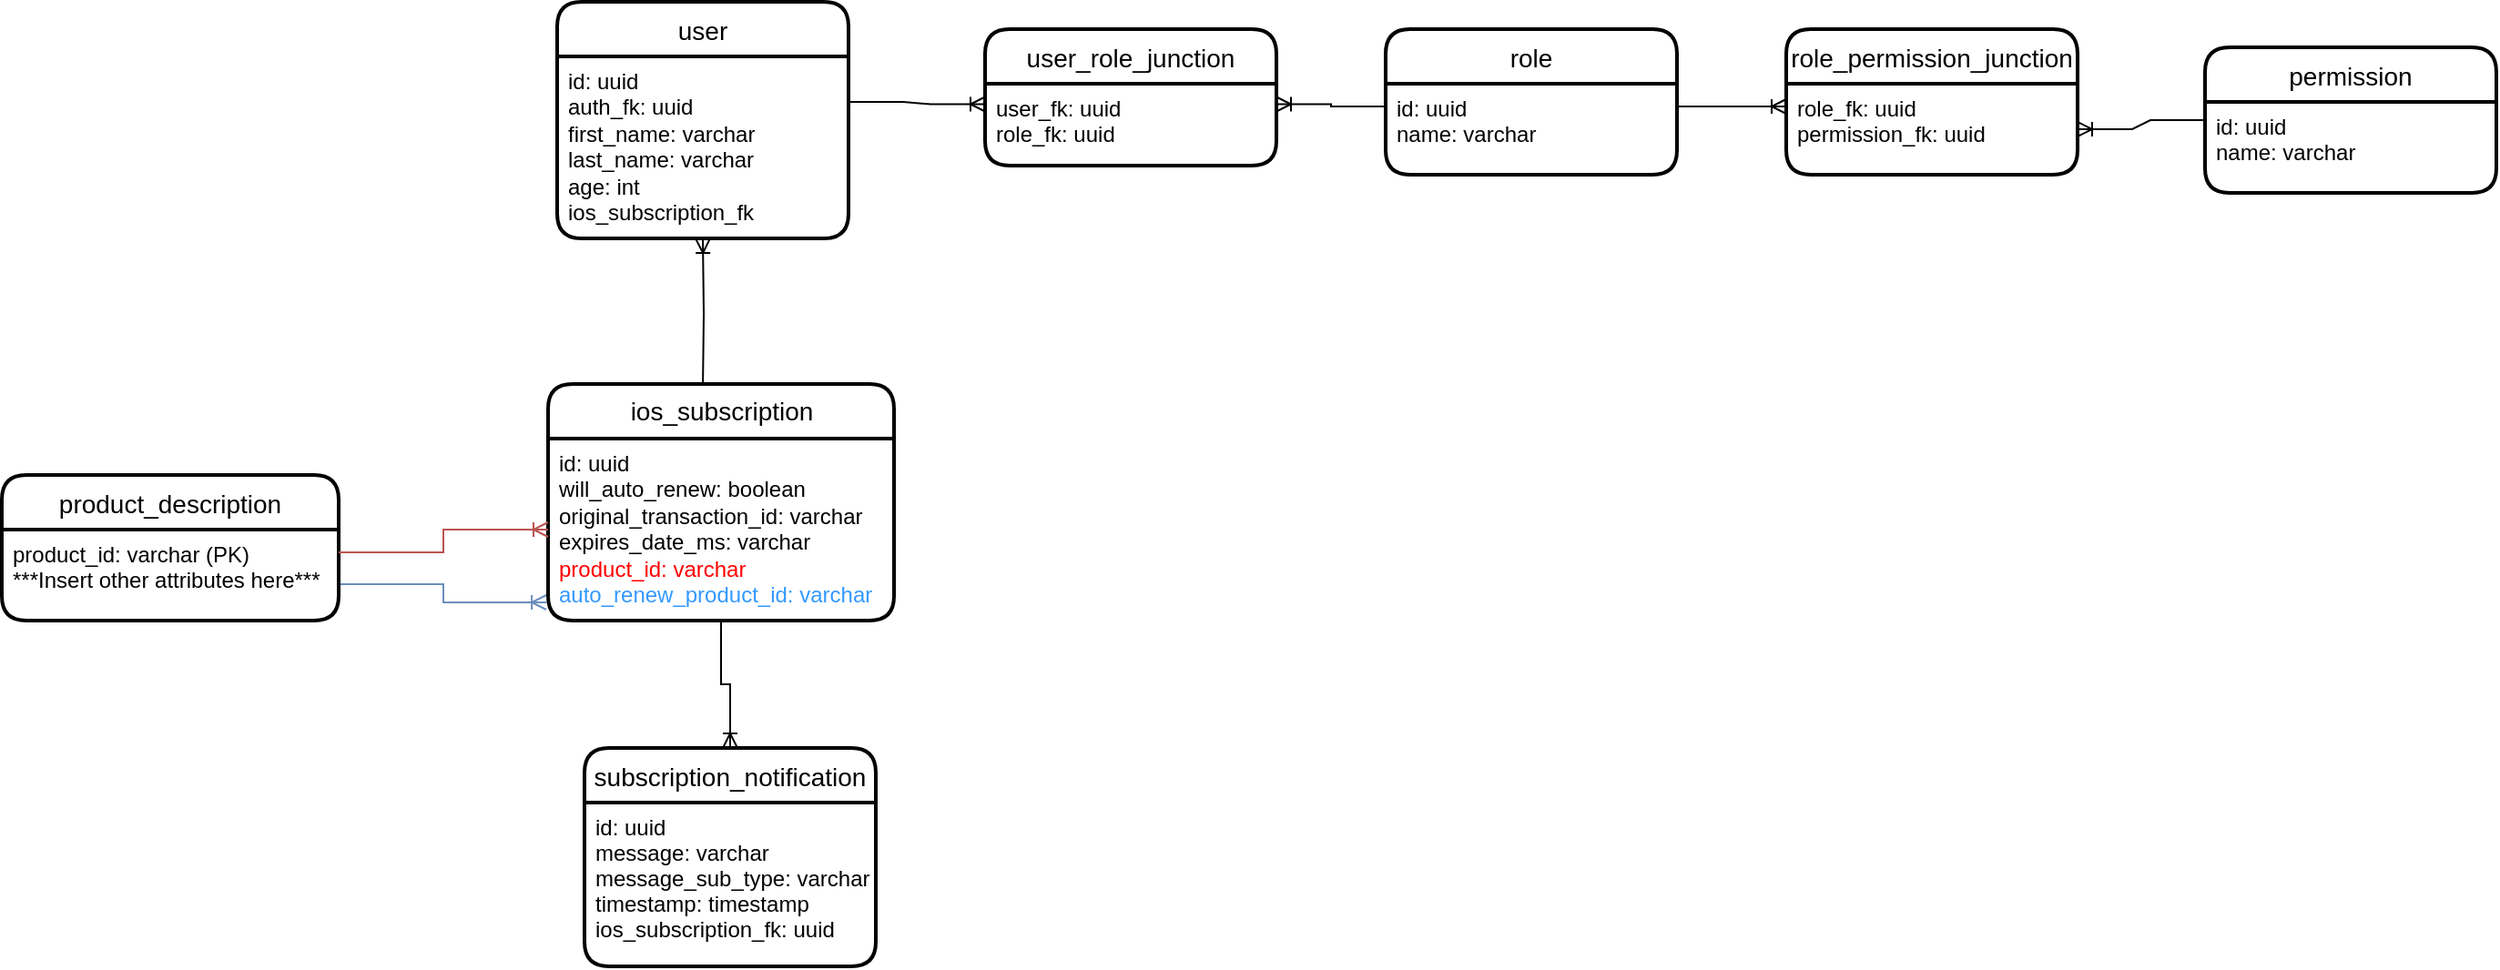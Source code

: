 <mxfile version="20.6.0" type="device"><diagram id="5Ou9H3fkep85UEL0yF_6" name="Page-1"><mxGraphModel dx="435" dy="791" grid="1" gridSize="10" guides="1" tooltips="1" connect="1" arrows="1" fold="1" page="1" pageScale="1" pageWidth="850" pageHeight="1100" math="0" shadow="0"><root><mxCell id="0"/><mxCell id="1" parent="0"/><mxCell id="4DKaZ780m8KzSAK-81OD-5" value="user" style="swimlane;childLayout=stackLayout;horizontal=1;startSize=30;horizontalStack=0;rounded=1;fontSize=14;fontStyle=0;strokeWidth=2;resizeParent=0;resizeLast=1;shadow=0;dashed=0;align=center;" vertex="1" parent="1"><mxGeometry x="545" y="50" width="160" height="130" as="geometry"/></mxCell><mxCell id="4DKaZ780m8KzSAK-81OD-6" value="id: uuid&lt;br&gt;auth_fk: uuid&lt;br&gt;first_name: varchar&lt;br&gt;last_name: varchar&lt;br&gt;age: int&lt;br&gt;ios_subscription_fk" style="align=left;strokeColor=none;fillColor=none;spacingLeft=4;fontSize=12;verticalAlign=top;resizable=0;rotatable=0;part=1;html=1;" vertex="1" parent="4DKaZ780m8KzSAK-81OD-5"><mxGeometry y="30" width="160" height="100" as="geometry"/></mxCell><mxCell id="4DKaZ780m8KzSAK-81OD-7" value="user_role_junction" style="swimlane;childLayout=stackLayout;horizontal=1;startSize=30;horizontalStack=0;rounded=1;fontSize=14;fontStyle=0;strokeWidth=2;resizeParent=0;resizeLast=1;shadow=0;dashed=0;align=center;" vertex="1" parent="1"><mxGeometry x="780" y="65" width="160" height="75" as="geometry"/></mxCell><mxCell id="4DKaZ780m8KzSAK-81OD-8" value="user_fk: uuid&#xA;role_fk: uuid&#xA;" style="align=left;strokeColor=none;fillColor=none;spacingLeft=4;fontSize=12;verticalAlign=top;resizable=0;rotatable=0;part=1;" vertex="1" parent="4DKaZ780m8KzSAK-81OD-7"><mxGeometry y="30" width="160" height="45" as="geometry"/></mxCell><mxCell id="4DKaZ780m8KzSAK-81OD-9" value="role" style="swimlane;childLayout=stackLayout;horizontal=1;startSize=30;horizontalStack=0;rounded=1;fontSize=14;fontStyle=0;strokeWidth=2;resizeParent=0;resizeLast=1;shadow=0;dashed=0;align=center;" vertex="1" parent="1"><mxGeometry x="1000" y="65" width="160" height="80" as="geometry"/></mxCell><mxCell id="4DKaZ780m8KzSAK-81OD-10" value="id: uuid&#xA;name: varchar&#xA;" style="align=left;strokeColor=none;fillColor=none;spacingLeft=4;fontSize=12;verticalAlign=top;resizable=0;rotatable=0;part=1;" vertex="1" parent="4DKaZ780m8KzSAK-81OD-9"><mxGeometry y="30" width="160" height="50" as="geometry"/></mxCell><mxCell id="4DKaZ780m8KzSAK-81OD-11" value="role_permission_junction" style="swimlane;childLayout=stackLayout;horizontal=1;startSize=30;horizontalStack=0;rounded=1;fontSize=14;fontStyle=0;strokeWidth=2;resizeParent=0;resizeLast=1;shadow=0;dashed=0;align=center;" vertex="1" parent="1"><mxGeometry x="1220" y="65" width="160" height="80" as="geometry"/></mxCell><mxCell id="4DKaZ780m8KzSAK-81OD-12" value="role_fk: uuid&#xA;permission_fk: uuid&#xA;" style="align=left;strokeColor=none;fillColor=none;spacingLeft=4;fontSize=12;verticalAlign=top;resizable=0;rotatable=0;part=1;" vertex="1" parent="4DKaZ780m8KzSAK-81OD-11"><mxGeometry y="30" width="160" height="50" as="geometry"/></mxCell><mxCell id="4DKaZ780m8KzSAK-81OD-13" value="permission" style="swimlane;childLayout=stackLayout;horizontal=1;startSize=30;horizontalStack=0;rounded=1;fontSize=14;fontStyle=0;strokeWidth=2;resizeParent=0;resizeLast=1;shadow=0;dashed=0;align=center;" vertex="1" parent="1"><mxGeometry x="1450" y="75" width="160" height="80" as="geometry"/></mxCell><mxCell id="4DKaZ780m8KzSAK-81OD-14" value="id: uuid&#xA;name: varchar&#xA;" style="align=left;strokeColor=none;fillColor=none;spacingLeft=4;fontSize=12;verticalAlign=top;resizable=0;rotatable=0;part=1;" vertex="1" parent="4DKaZ780m8KzSAK-81OD-13"><mxGeometry y="30" width="160" height="50" as="geometry"/></mxCell><mxCell id="4DKaZ780m8KzSAK-81OD-35" style="edgeStyle=orthogonalEdgeStyle;rounded=0;orthogonalLoop=1;jettySize=auto;html=1;exitX=1;exitY=0.75;exitDx=0;exitDy=0;entryX=-0.005;entryY=0.9;entryDx=0;entryDy=0;entryPerimeter=0;fontColor=#000000;endArrow=ERoneToMany;endFill=0;fillColor=#dae8fc;strokeColor=#6c8ebf;" edge="1" parent="1" source="4DKaZ780m8KzSAK-81OD-17" target="4DKaZ780m8KzSAK-81OD-27"><mxGeometry relative="1" as="geometry"/></mxCell><mxCell id="4DKaZ780m8KzSAK-81OD-17" value="product_description" style="swimlane;childLayout=stackLayout;horizontal=1;startSize=30;horizontalStack=0;rounded=1;fontSize=14;fontStyle=0;strokeWidth=2;resizeParent=0;resizeLast=1;shadow=0;dashed=0;align=center;" vertex="1" parent="1"><mxGeometry x="240" y="310" width="185" height="80" as="geometry"/></mxCell><mxCell id="4DKaZ780m8KzSAK-81OD-18" value="product_id: varchar (PK)&#xA;***Insert other attributes here***&#xA;" style="align=left;strokeColor=none;fillColor=none;spacingLeft=4;fontSize=12;verticalAlign=top;resizable=0;rotatable=0;part=1;" vertex="1" parent="4DKaZ780m8KzSAK-81OD-17"><mxGeometry y="30" width="185" height="50" as="geometry"/></mxCell><mxCell id="4DKaZ780m8KzSAK-81OD-20" value="subscription_notification" style="swimlane;childLayout=stackLayout;horizontal=1;startSize=30;horizontalStack=0;rounded=1;fontSize=14;fontStyle=0;strokeWidth=2;resizeParent=0;resizeLast=1;shadow=0;dashed=0;align=center;" vertex="1" parent="1"><mxGeometry x="560" y="460" width="160" height="120" as="geometry"/></mxCell><mxCell id="4DKaZ780m8KzSAK-81OD-21" value="id: uuid&#xA;message: varchar&#xA;message_sub_type: varchar&#xA;timestamp: timestamp&#xA;ios_subscription_fk: uuid&#xA;" style="align=left;strokeColor=none;fillColor=none;spacingLeft=4;fontSize=12;verticalAlign=top;resizable=0;rotatable=0;part=1;" vertex="1" parent="4DKaZ780m8KzSAK-81OD-20"><mxGeometry y="30" width="160" height="90" as="geometry"/></mxCell><mxCell id="4DKaZ780m8KzSAK-81OD-22" value="" style="edgeStyle=entityRelationEdgeStyle;fontSize=12;html=1;endArrow=ERoneToMany;rounded=0;entryX=0;entryY=0.25;entryDx=0;entryDy=0;exitX=1;exitY=0.25;exitDx=0;exitDy=0;" edge="1" parent="1" source="4DKaZ780m8KzSAK-81OD-6" target="4DKaZ780m8KzSAK-81OD-8"><mxGeometry width="100" height="100" relative="1" as="geometry"><mxPoint x="740" y="120" as="sourcePoint"/><mxPoint x="840" y="20" as="targetPoint"/></mxGeometry></mxCell><mxCell id="4DKaZ780m8KzSAK-81OD-23" value="" style="edgeStyle=entityRelationEdgeStyle;fontSize=12;html=1;endArrow=ERoneToMany;rounded=0;entryX=1;entryY=0.25;entryDx=0;entryDy=0;exitX=0;exitY=0.25;exitDx=0;exitDy=0;" edge="1" parent="1" source="4DKaZ780m8KzSAK-81OD-10" target="4DKaZ780m8KzSAK-81OD-8"><mxGeometry width="100" height="100" relative="1" as="geometry"><mxPoint x="1030" y="260" as="sourcePoint"/><mxPoint x="1130" y="160" as="targetPoint"/></mxGeometry></mxCell><mxCell id="4DKaZ780m8KzSAK-81OD-24" value="" style="edgeStyle=entityRelationEdgeStyle;fontSize=12;html=1;endArrow=ERoneToMany;rounded=0;entryX=0;entryY=0.25;entryDx=0;entryDy=0;exitX=1;exitY=0.25;exitDx=0;exitDy=0;" edge="1" parent="1" source="4DKaZ780m8KzSAK-81OD-10" target="4DKaZ780m8KzSAK-81OD-12"><mxGeometry width="100" height="100" relative="1" as="geometry"><mxPoint x="1110" y="300" as="sourcePoint"/><mxPoint x="1210" y="200" as="targetPoint"/></mxGeometry></mxCell><mxCell id="4DKaZ780m8KzSAK-81OD-25" value="" style="edgeStyle=entityRelationEdgeStyle;fontSize=12;html=1;endArrow=ERoneToMany;rounded=0;entryX=1;entryY=0.5;entryDx=0;entryDy=0;exitX=0;exitY=0.5;exitDx=0;exitDy=0;" edge="1" parent="1" source="4DKaZ780m8KzSAK-81OD-13" target="4DKaZ780m8KzSAK-81OD-12"><mxGeometry width="100" height="100" relative="1" as="geometry"><mxPoint x="1380" y="310" as="sourcePoint"/><mxPoint x="1480" y="210" as="targetPoint"/></mxGeometry></mxCell><mxCell id="4DKaZ780m8KzSAK-81OD-31" style="edgeStyle=orthogonalEdgeStyle;rounded=0;orthogonalLoop=1;jettySize=auto;html=1;exitX=0.5;exitY=0;exitDx=0;exitDy=0;fontColor=#000000;endArrow=ERoneToMany;endFill=0;entryX=0.5;entryY=1;entryDx=0;entryDy=0;" edge="1" parent="1" target="4DKaZ780m8KzSAK-81OD-6"><mxGeometry relative="1" as="geometry"><mxPoint x="625" y="263" as="sourcePoint"/><mxPoint x="720" y="190" as="targetPoint"/></mxGeometry></mxCell><mxCell id="4DKaZ780m8KzSAK-81OD-26" value="ios_subscription" style="swimlane;childLayout=stackLayout;horizontal=1;startSize=30;horizontalStack=0;rounded=1;fontSize=14;fontStyle=0;strokeWidth=2;resizeParent=0;resizeLast=1;shadow=0;dashed=0;align=center;fontColor=#000000;html=1;" vertex="1" parent="1"><mxGeometry x="540" y="260" width="190" height="130" as="geometry"/></mxCell><mxCell id="4DKaZ780m8KzSAK-81OD-27" value="&lt;div&gt;id: uuid&lt;/div&gt;&lt;div&gt;will_auto_renew: boolean&lt;/div&gt;&lt;div&gt;original_transaction_id: varchar&lt;/div&gt;&lt;div&gt;expires_date_ms: varchar&lt;/div&gt;&lt;div&gt;&lt;font color=&quot;#FF0000&quot;&gt;product_id: varchar&lt;/font&gt;&lt;/div&gt;&lt;div&gt;&lt;font color=&quot;#3399FF&quot;&gt;auto_renew_product_id: varchar&lt;/font&gt;&lt;br&gt;&lt;/div&gt;" style="align=left;strokeColor=none;fillColor=none;spacingLeft=4;fontSize=12;verticalAlign=top;resizable=0;rotatable=0;part=1;fontColor=#000000;html=1;" vertex="1" parent="4DKaZ780m8KzSAK-81OD-26"><mxGeometry y="30" width="190" height="100" as="geometry"/></mxCell><mxCell id="4DKaZ780m8KzSAK-81OD-33" style="edgeStyle=orthogonalEdgeStyle;rounded=0;orthogonalLoop=1;jettySize=auto;html=1;exitX=0.5;exitY=1;exitDx=0;exitDy=0;fontColor=#000000;endArrow=ERoneToMany;endFill=0;" edge="1" parent="1" source="4DKaZ780m8KzSAK-81OD-27" target="4DKaZ780m8KzSAK-81OD-20"><mxGeometry relative="1" as="geometry"/></mxCell><mxCell id="4DKaZ780m8KzSAK-81OD-36" style="edgeStyle=orthogonalEdgeStyle;rounded=0;orthogonalLoop=1;jettySize=auto;html=1;exitX=1;exitY=0.25;exitDx=0;exitDy=0;entryX=0;entryY=0.5;entryDx=0;entryDy=0;fontColor=#000000;endArrow=ERoneToMany;endFill=0;fillColor=#f8cecc;strokeColor=#b85450;" edge="1" parent="1" source="4DKaZ780m8KzSAK-81OD-18" target="4DKaZ780m8KzSAK-81OD-27"><mxGeometry relative="1" as="geometry"/></mxCell></root></mxGraphModel></diagram></mxfile>